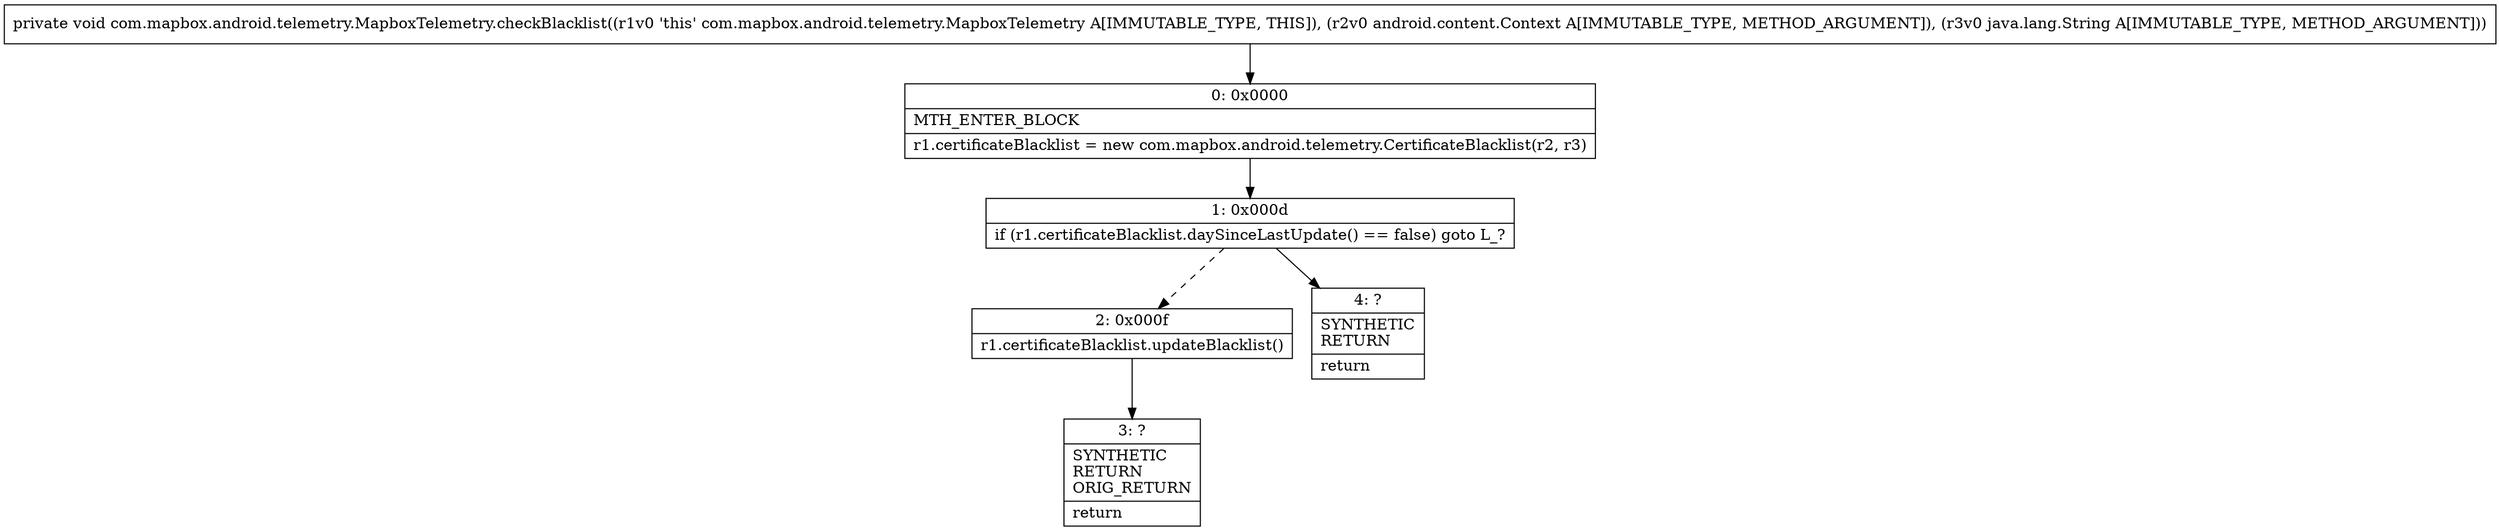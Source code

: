 digraph "CFG forcom.mapbox.android.telemetry.MapboxTelemetry.checkBlacklist(Landroid\/content\/Context;Ljava\/lang\/String;)V" {
Node_0 [shape=record,label="{0\:\ 0x0000|MTH_ENTER_BLOCK\l|r1.certificateBlacklist = new com.mapbox.android.telemetry.CertificateBlacklist(r2, r3)\l}"];
Node_1 [shape=record,label="{1\:\ 0x000d|if (r1.certificateBlacklist.daySinceLastUpdate() == false) goto L_?\l}"];
Node_2 [shape=record,label="{2\:\ 0x000f|r1.certificateBlacklist.updateBlacklist()\l}"];
Node_3 [shape=record,label="{3\:\ ?|SYNTHETIC\lRETURN\lORIG_RETURN\l|return\l}"];
Node_4 [shape=record,label="{4\:\ ?|SYNTHETIC\lRETURN\l|return\l}"];
MethodNode[shape=record,label="{private void com.mapbox.android.telemetry.MapboxTelemetry.checkBlacklist((r1v0 'this' com.mapbox.android.telemetry.MapboxTelemetry A[IMMUTABLE_TYPE, THIS]), (r2v0 android.content.Context A[IMMUTABLE_TYPE, METHOD_ARGUMENT]), (r3v0 java.lang.String A[IMMUTABLE_TYPE, METHOD_ARGUMENT])) }"];
MethodNode -> Node_0;
Node_0 -> Node_1;
Node_1 -> Node_2[style=dashed];
Node_1 -> Node_4;
Node_2 -> Node_3;
}

